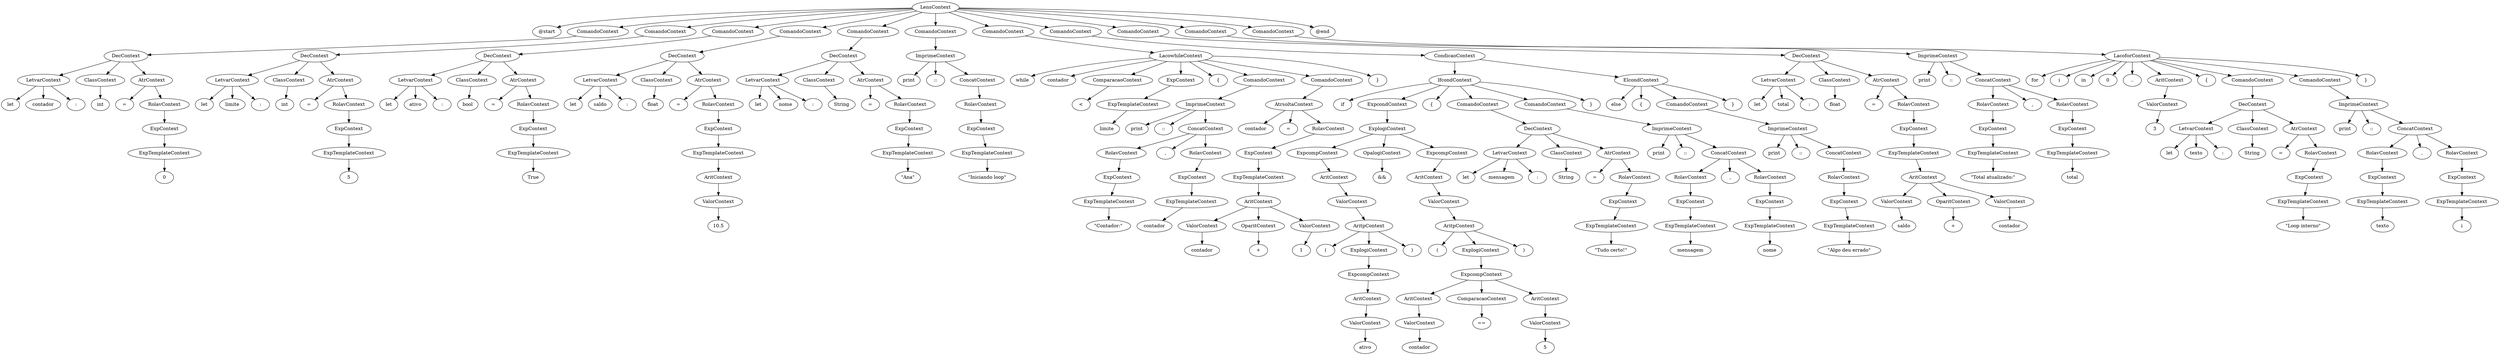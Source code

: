 digraph AST {
node1 [label="LensContext"];
node2 [label="@start"];
node1 -> node2;
node3 [label="ComandoContext"];
node4 [label="DecContext"];
node5 [label="LetvarContext"];
node6 [label="let"];
node5 -> node6;
node7 [label="contador"];
node5 -> node7;
node8 [label=":"];
node5 -> node8;
node4 -> node5;
node9 [label="ClassContext"];
node10 [label="int"];
node9 -> node10;
node4 -> node9;
node11 [label="AtrContext"];
node12 [label="="];
node11 -> node12;
node13 [label="RolavContext"];
node14 [label="ExpContext"];
node15 [label="ExpTemplateContext"];
node16 [label="0"];
node15 -> node16;
node14 -> node15;
node13 -> node14;
node11 -> node13;
node4 -> node11;
node3 -> node4;
node1 -> node3;
node17 [label="ComandoContext"];
node18 [label="DecContext"];
node19 [label="LetvarContext"];
node20 [label="let"];
node19 -> node20;
node21 [label="limite"];
node19 -> node21;
node22 [label=":"];
node19 -> node22;
node18 -> node19;
node23 [label="ClassContext"];
node24 [label="int"];
node23 -> node24;
node18 -> node23;
node25 [label="AtrContext"];
node26 [label="="];
node25 -> node26;
node27 [label="RolavContext"];
node28 [label="ExpContext"];
node29 [label="ExpTemplateContext"];
node30 [label="5"];
node29 -> node30;
node28 -> node29;
node27 -> node28;
node25 -> node27;
node18 -> node25;
node17 -> node18;
node1 -> node17;
node31 [label="ComandoContext"];
node32 [label="DecContext"];
node33 [label="LetvarContext"];
node34 [label="let"];
node33 -> node34;
node35 [label="ativo"];
node33 -> node35;
node36 [label=":"];
node33 -> node36;
node32 -> node33;
node37 [label="ClassContext"];
node38 [label="bool"];
node37 -> node38;
node32 -> node37;
node39 [label="AtrContext"];
node40 [label="="];
node39 -> node40;
node41 [label="RolavContext"];
node42 [label="ExpContext"];
node43 [label="ExpTemplateContext"];
node44 [label="True"];
node43 -> node44;
node42 -> node43;
node41 -> node42;
node39 -> node41;
node32 -> node39;
node31 -> node32;
node1 -> node31;
node45 [label="ComandoContext"];
node46 [label="DecContext"];
node47 [label="LetvarContext"];
node48 [label="let"];
node47 -> node48;
node49 [label="saldo"];
node47 -> node49;
node50 [label=":"];
node47 -> node50;
node46 -> node47;
node51 [label="ClassContext"];
node52 [label="float"];
node51 -> node52;
node46 -> node51;
node53 [label="AtrContext"];
node54 [label="="];
node53 -> node54;
node55 [label="RolavContext"];
node56 [label="ExpContext"];
node57 [label="ExpTemplateContext"];
node58 [label="AritContext"];
node59 [label="ValorContext"];
node60 [label="10.5"];
node59 -> node60;
node58 -> node59;
node57 -> node58;
node56 -> node57;
node55 -> node56;
node53 -> node55;
node46 -> node53;
node45 -> node46;
node1 -> node45;
node61 [label="ComandoContext"];
node62 [label="DecContext"];
node63 [label="LetvarContext"];
node64 [label="let"];
node63 -> node64;
node65 [label="nome"];
node63 -> node65;
node66 [label=":"];
node63 -> node66;
node62 -> node63;
node67 [label="ClassContext"];
node68 [label="String"];
node67 -> node68;
node62 -> node67;
node69 [label="AtrContext"];
node70 [label="="];
node69 -> node70;
node71 [label="RolavContext"];
node72 [label="ExpContext"];
node73 [label="ExpTemplateContext"];
node74 [label="\"Ana\""];
node73 -> node74;
node72 -> node73;
node71 -> node72;
node69 -> node71;
node62 -> node69;
node61 -> node62;
node1 -> node61;
node75 [label="ComandoContext"];
node76 [label="ImprimeContext"];
node77 [label="print"];
node76 -> node77;
node78 [label="::"];
node76 -> node78;
node79 [label="ConcatContext"];
node80 [label="RolavContext"];
node81 [label="ExpContext"];
node82 [label="ExpTemplateContext"];
node83 [label="\"Iniciando loop\""];
node82 -> node83;
node81 -> node82;
node80 -> node81;
node79 -> node80;
node76 -> node79;
node75 -> node76;
node1 -> node75;
node84 [label="ComandoContext"];
node85 [label="LacowhileContext"];
node86 [label="while"];
node85 -> node86;
node87 [label="contador"];
node85 -> node87;
node88 [label="ComparacaoContext"];
node89 [label="<"];
node88 -> node89;
node85 -> node88;
node90 [label="ExpContext"];
node91 [label="ExpTemplateContext"];
node92 [label="limite"];
node91 -> node92;
node90 -> node91;
node85 -> node90;
node93 [label="{"];
node85 -> node93;
node94 [label="ComandoContext"];
node95 [label="ImprimeContext"];
node96 [label="print"];
node95 -> node96;
node97 [label="::"];
node95 -> node97;
node98 [label="ConcatContext"];
node99 [label="RolavContext"];
node100 [label="ExpContext"];
node101 [label="ExpTemplateContext"];
node102 [label="\"Contador:\""];
node101 -> node102;
node100 -> node101;
node99 -> node100;
node98 -> node99;
node103 [label=","];
node98 -> node103;
node104 [label="RolavContext"];
node105 [label="ExpContext"];
node106 [label="ExpTemplateContext"];
node107 [label="contador"];
node106 -> node107;
node105 -> node106;
node104 -> node105;
node98 -> node104;
node95 -> node98;
node94 -> node95;
node85 -> node94;
node108 [label="ComandoContext"];
node109 [label="AtrsoltaContext"];
node110 [label="contador"];
node109 -> node110;
node111 [label="="];
node109 -> node111;
node112 [label="RolavContext"];
node113 [label="ExpContext"];
node114 [label="ExpTemplateContext"];
node115 [label="AritContext"];
node116 [label="ValorContext"];
node117 [label="contador"];
node116 -> node117;
node115 -> node116;
node118 [label="OparitContext"];
node119 [label="+"];
node118 -> node119;
node115 -> node118;
node120 [label="ValorContext"];
node121 [label="1"];
node120 -> node121;
node115 -> node120;
node114 -> node115;
node113 -> node114;
node112 -> node113;
node109 -> node112;
node108 -> node109;
node85 -> node108;
node122 [label="}"];
node85 -> node122;
node84 -> node85;
node1 -> node84;
node123 [label="ComandoContext"];
node124 [label="CondicaoContext"];
node125 [label="IfcondContext"];
node126 [label="if"];
node125 -> node126;
node127 [label="ExpcondContext"];
node128 [label="ExplogiContext"];
node129 [label="ExpcompContext"];
node130 [label="AritContext"];
node131 [label="ValorContext"];
node132 [label="AritpContext"];
node133 [label="("];
node132 -> node133;
node134 [label="ExplogiContext"];
node135 [label="ExpcompContext"];
node136 [label="AritContext"];
node137 [label="ValorContext"];
node138 [label="ativo"];
node137 -> node138;
node136 -> node137;
node135 -> node136;
node134 -> node135;
node132 -> node134;
node139 [label=")"];
node132 -> node139;
node131 -> node132;
node130 -> node131;
node129 -> node130;
node128 -> node129;
node140 [label="OpalogiContext"];
node141 [label="&&"];
node140 -> node141;
node128 -> node140;
node142 [label="ExpcompContext"];
node143 [label="AritContext"];
node144 [label="ValorContext"];
node145 [label="AritpContext"];
node146 [label="("];
node145 -> node146;
node147 [label="ExplogiContext"];
node148 [label="ExpcompContext"];
node149 [label="AritContext"];
node150 [label="ValorContext"];
node151 [label="contador"];
node150 -> node151;
node149 -> node150;
node148 -> node149;
node152 [label="ComparacaoContext"];
node153 [label="=="];
node152 -> node153;
node148 -> node152;
node154 [label="AritContext"];
node155 [label="ValorContext"];
node156 [label="5"];
node155 -> node156;
node154 -> node155;
node148 -> node154;
node147 -> node148;
node145 -> node147;
node157 [label=")"];
node145 -> node157;
node144 -> node145;
node143 -> node144;
node142 -> node143;
node128 -> node142;
node127 -> node128;
node125 -> node127;
node158 [label="{"];
node125 -> node158;
node159 [label="ComandoContext"];
node160 [label="DecContext"];
node161 [label="LetvarContext"];
node162 [label="let"];
node161 -> node162;
node163 [label="mensagem"];
node161 -> node163;
node164 [label=":"];
node161 -> node164;
node160 -> node161;
node165 [label="ClassContext"];
node166 [label="String"];
node165 -> node166;
node160 -> node165;
node167 [label="AtrContext"];
node168 [label="="];
node167 -> node168;
node169 [label="RolavContext"];
node170 [label="ExpContext"];
node171 [label="ExpTemplateContext"];
node172 [label="\"Tudo certo!\""];
node171 -> node172;
node170 -> node171;
node169 -> node170;
node167 -> node169;
node160 -> node167;
node159 -> node160;
node125 -> node159;
node173 [label="ComandoContext"];
node174 [label="ImprimeContext"];
node175 [label="print"];
node174 -> node175;
node176 [label="::"];
node174 -> node176;
node177 [label="ConcatContext"];
node178 [label="RolavContext"];
node179 [label="ExpContext"];
node180 [label="ExpTemplateContext"];
node181 [label="mensagem"];
node180 -> node181;
node179 -> node180;
node178 -> node179;
node177 -> node178;
node182 [label=","];
node177 -> node182;
node183 [label="RolavContext"];
node184 [label="ExpContext"];
node185 [label="ExpTemplateContext"];
node186 [label="nome"];
node185 -> node186;
node184 -> node185;
node183 -> node184;
node177 -> node183;
node174 -> node177;
node173 -> node174;
node125 -> node173;
node187 [label="}"];
node125 -> node187;
node124 -> node125;
node188 [label="ElcondContext"];
node189 [label="else"];
node188 -> node189;
node190 [label="{"];
node188 -> node190;
node191 [label="ComandoContext"];
node192 [label="ImprimeContext"];
node193 [label="print"];
node192 -> node193;
node194 [label="::"];
node192 -> node194;
node195 [label="ConcatContext"];
node196 [label="RolavContext"];
node197 [label="ExpContext"];
node198 [label="ExpTemplateContext"];
node199 [label="\"Algo deu errado\""];
node198 -> node199;
node197 -> node198;
node196 -> node197;
node195 -> node196;
node192 -> node195;
node191 -> node192;
node188 -> node191;
node200 [label="}"];
node188 -> node200;
node124 -> node188;
node123 -> node124;
node1 -> node123;
node201 [label="ComandoContext"];
node202 [label="DecContext"];
node203 [label="LetvarContext"];
node204 [label="let"];
node203 -> node204;
node205 [label="total"];
node203 -> node205;
node206 [label=":"];
node203 -> node206;
node202 -> node203;
node207 [label="ClassContext"];
node208 [label="float"];
node207 -> node208;
node202 -> node207;
node209 [label="AtrContext"];
node210 [label="="];
node209 -> node210;
node211 [label="RolavContext"];
node212 [label="ExpContext"];
node213 [label="ExpTemplateContext"];
node214 [label="AritContext"];
node215 [label="ValorContext"];
node216 [label="saldo"];
node215 -> node216;
node214 -> node215;
node217 [label="OparitContext"];
node218 [label="+"];
node217 -> node218;
node214 -> node217;
node219 [label="ValorContext"];
node220 [label="contador"];
node219 -> node220;
node214 -> node219;
node213 -> node214;
node212 -> node213;
node211 -> node212;
node209 -> node211;
node202 -> node209;
node201 -> node202;
node1 -> node201;
node221 [label="ComandoContext"];
node222 [label="ImprimeContext"];
node223 [label="print"];
node222 -> node223;
node224 [label="::"];
node222 -> node224;
node225 [label="ConcatContext"];
node226 [label="RolavContext"];
node227 [label="ExpContext"];
node228 [label="ExpTemplateContext"];
node229 [label="\"Total atualizado:\""];
node228 -> node229;
node227 -> node228;
node226 -> node227;
node225 -> node226;
node230 [label=","];
node225 -> node230;
node231 [label="RolavContext"];
node232 [label="ExpContext"];
node233 [label="ExpTemplateContext"];
node234 [label="total"];
node233 -> node234;
node232 -> node233;
node231 -> node232;
node225 -> node231;
node222 -> node225;
node221 -> node222;
node1 -> node221;
node235 [label="ComandoContext"];
node236 [label="LacoforContext"];
node237 [label="for"];
node236 -> node237;
node238 [label="i"];
node236 -> node238;
node239 [label="in"];
node236 -> node239;
node240 [label="0"];
node236 -> node240;
node241 [label=".."];
node236 -> node241;
node242 [label="AritContext"];
node243 [label="ValorContext"];
node244 [label="3"];
node243 -> node244;
node242 -> node243;
node236 -> node242;
node245 [label="{"];
node236 -> node245;
node246 [label="ComandoContext"];
node247 [label="DecContext"];
node248 [label="LetvarContext"];
node249 [label="let"];
node248 -> node249;
node250 [label="texto"];
node248 -> node250;
node251 [label=":"];
node248 -> node251;
node247 -> node248;
node252 [label="ClassContext"];
node253 [label="String"];
node252 -> node253;
node247 -> node252;
node254 [label="AtrContext"];
node255 [label="="];
node254 -> node255;
node256 [label="RolavContext"];
node257 [label="ExpContext"];
node258 [label="ExpTemplateContext"];
node259 [label="\"Loop interno\""];
node258 -> node259;
node257 -> node258;
node256 -> node257;
node254 -> node256;
node247 -> node254;
node246 -> node247;
node236 -> node246;
node260 [label="ComandoContext"];
node261 [label="ImprimeContext"];
node262 [label="print"];
node261 -> node262;
node263 [label="::"];
node261 -> node263;
node264 [label="ConcatContext"];
node265 [label="RolavContext"];
node266 [label="ExpContext"];
node267 [label="ExpTemplateContext"];
node268 [label="texto"];
node267 -> node268;
node266 -> node267;
node265 -> node266;
node264 -> node265;
node269 [label=","];
node264 -> node269;
node270 [label="RolavContext"];
node271 [label="ExpContext"];
node272 [label="ExpTemplateContext"];
node273 [label="i"];
node272 -> node273;
node271 -> node272;
node270 -> node271;
node264 -> node270;
node261 -> node264;
node260 -> node261;
node236 -> node260;
node274 [label="}"];
node236 -> node274;
node235 -> node236;
node1 -> node235;
node275 [label="@end"];
node1 -> node275;
}